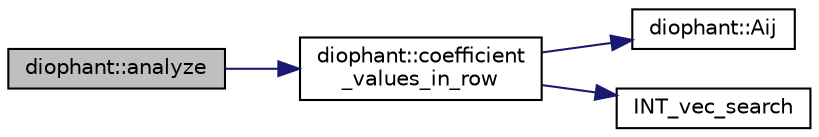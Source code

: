 digraph "diophant::analyze"
{
  edge [fontname="Helvetica",fontsize="10",labelfontname="Helvetica",labelfontsize="10"];
  node [fontname="Helvetica",fontsize="10",shape=record];
  rankdir="LR";
  Node74 [label="diophant::analyze",height=0.2,width=0.4,color="black", fillcolor="grey75", style="filled", fontcolor="black"];
  Node74 -> Node75 [color="midnightblue",fontsize="10",style="solid",fontname="Helvetica"];
  Node75 [label="diophant::coefficient\l_values_in_row",height=0.2,width=0.4,color="black", fillcolor="white", style="filled",URL="$d7/d9c/classdiophant.html#a73ad334fe00ecdaa812aa65175af08d2"];
  Node75 -> Node76 [color="midnightblue",fontsize="10",style="solid",fontname="Helvetica"];
  Node76 [label="diophant::Aij",height=0.2,width=0.4,color="black", fillcolor="white", style="filled",URL="$d7/d9c/classdiophant.html#af86d3bf833485e2f2d7b4a19288fc698"];
  Node75 -> Node77 [color="midnightblue",fontsize="10",style="solid",fontname="Helvetica"];
  Node77 [label="INT_vec_search",height=0.2,width=0.4,color="black", fillcolor="white", style="filled",URL="$d5/de2/foundations_2data__structures_2data__structures_8h.html#ad103ef2316a1f671bdb68fd9cd9ba945"];
}
